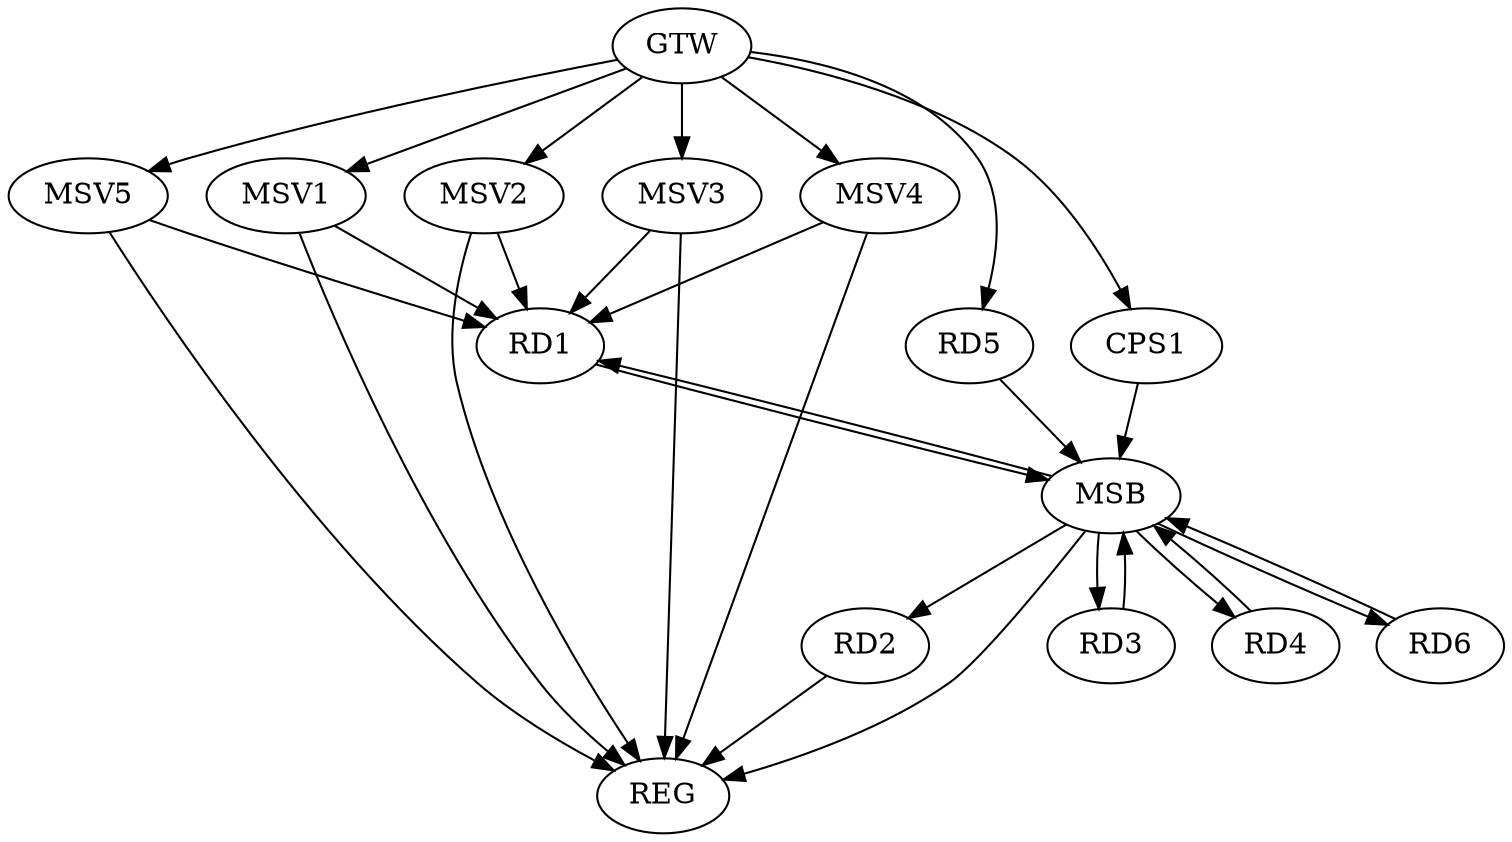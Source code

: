 strict digraph G {
  RD1 [ label="RD1" ];
  RD2 [ label="RD2" ];
  RD3 [ label="RD3" ];
  RD4 [ label="RD4" ];
  RD5 [ label="RD5" ];
  RD6 [ label="RD6" ];
  CPS1 [ label="CPS1" ];
  GTW [ label="GTW" ];
  REG [ label="REG" ];
  MSB [ label="MSB" ];
  MSV1 [ label="MSV1" ];
  MSV2 [ label="MSV2" ];
  MSV3 [ label="MSV3" ];
  MSV4 [ label="MSV4" ];
  MSV5 [ label="MSV5" ];
  GTW -> RD5;
  GTW -> CPS1;
  RD2 -> REG;
  RD1 -> MSB;
  MSB -> REG;
  RD3 -> MSB;
  MSB -> RD4;
  MSB -> RD6;
  RD4 -> MSB;
  MSB -> RD1;
  RD5 -> MSB;
  MSB -> RD2;
  RD6 -> MSB;
  MSB -> RD3;
  CPS1 -> MSB;
  MSV1 -> RD1;
  GTW -> MSV1;
  MSV1 -> REG;
  MSV2 -> RD1;
  GTW -> MSV2;
  MSV2 -> REG;
  MSV3 -> RD1;
  GTW -> MSV3;
  MSV3 -> REG;
  MSV4 -> RD1;
  GTW -> MSV4;
  MSV4 -> REG;
  MSV5 -> RD1;
  GTW -> MSV5;
  MSV5 -> REG;
}

